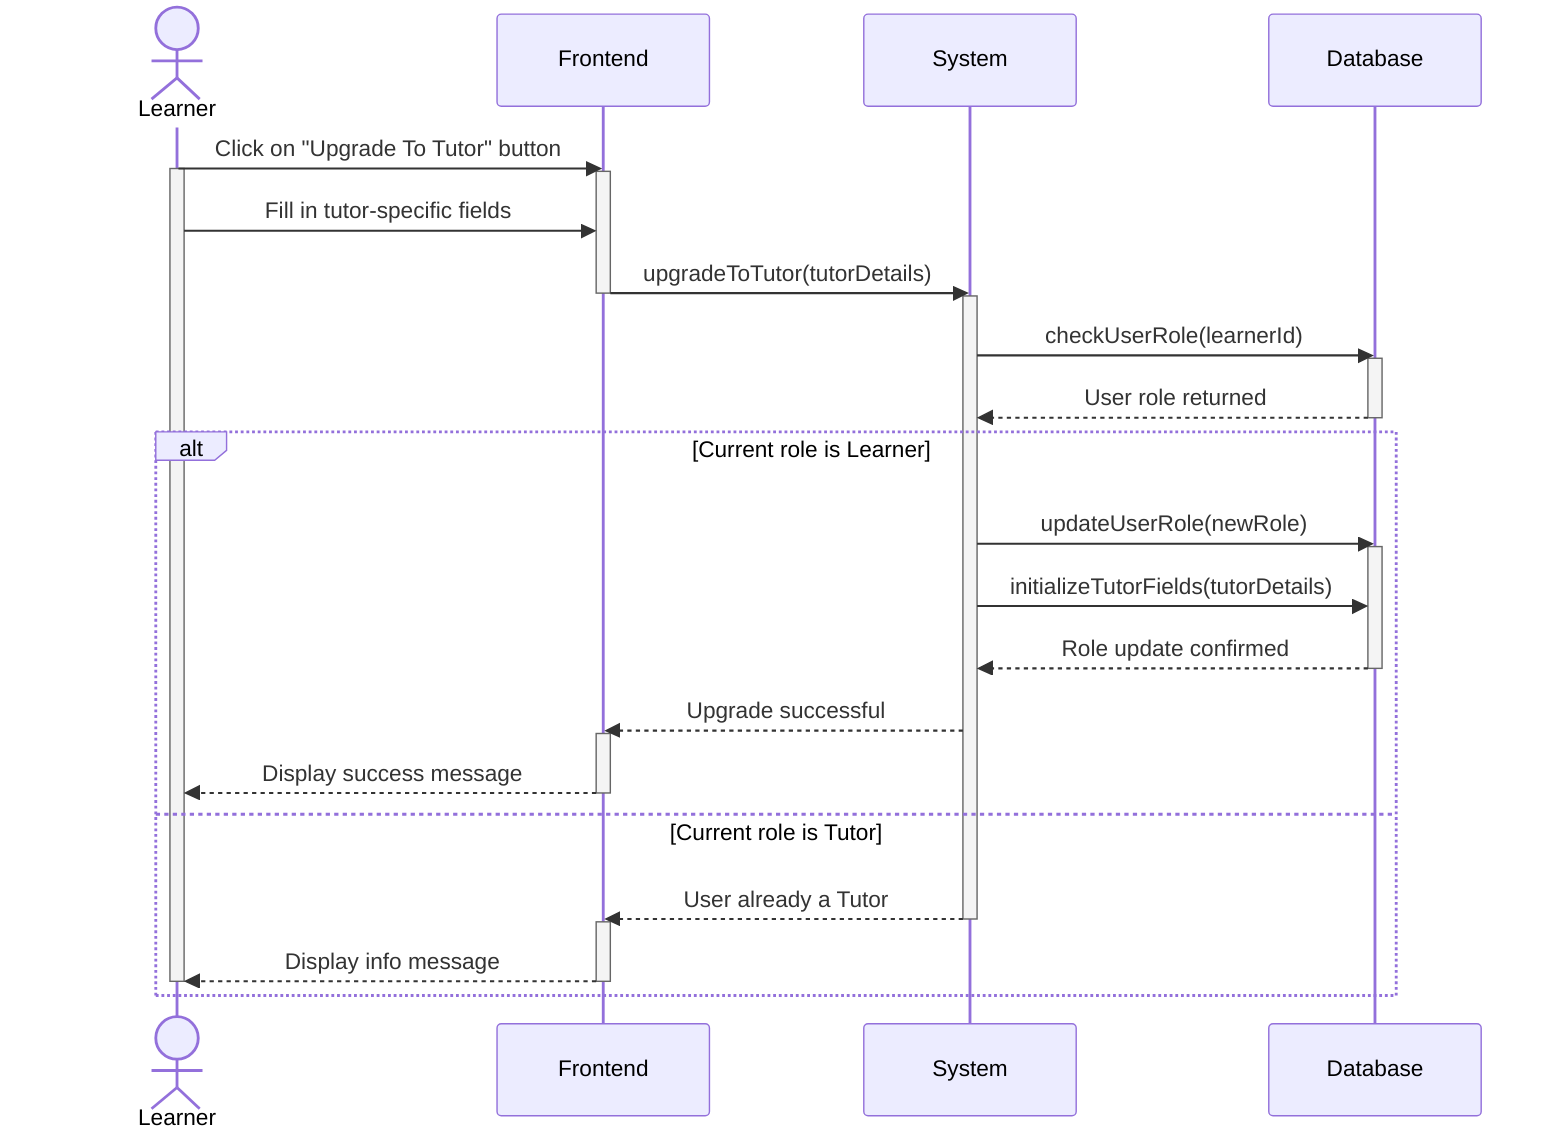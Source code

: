 sequenceDiagram
    actor Learner
    participant Frontend
    participant System
    participant Database

    Learner->>Frontend: Click on "Upgrade To Tutor" button
    activate Learner
    activate Frontend
    Learner->>Frontend: Fill in tutor-specific fields
    Frontend->>System: upgradeToTutor(tutorDetails)
    deactivate Frontend
    activate System
    System->>Database: checkUserRole(learnerId)
    activate Database
    Database-->>System: User role returned
    deactivate Database

    alt Current role is Learner
        System->>Database: updateUserRole(newRole)
        activate Database
        System->>Database: initializeTutorFields(tutorDetails)
        Database-->>System: Role update confirmed
        deactivate Database
        System-->>Frontend: Upgrade successful
        activate Frontend
        Frontend-->>Learner: Display success message
        deactivate Frontend
    else Current role is Tutor
        System-->>Frontend: User already a Tutor
        deactivate System
        activate Frontend
        Frontend-->>Learner: Display info message
        deactivate Learner
        deactivate Frontend
    end
